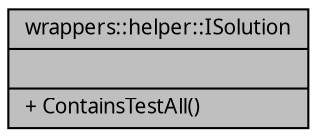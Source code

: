 digraph "wrappers::helper::ISolution"
{
 // INTERACTIVE_SVG=YES
  edge [fontname="Verdana",fontsize="10",labelfontname="Verdana",labelfontsize="10"];
  node [fontname="Verdana",fontsize="10",shape=record];
  Node1 [label="{wrappers::helper::ISolution\n||+ ContainsTestAll()\l}",height=0.2,width=0.4,color="black", fillcolor="grey75", style="filled", fontcolor="black"];
}
